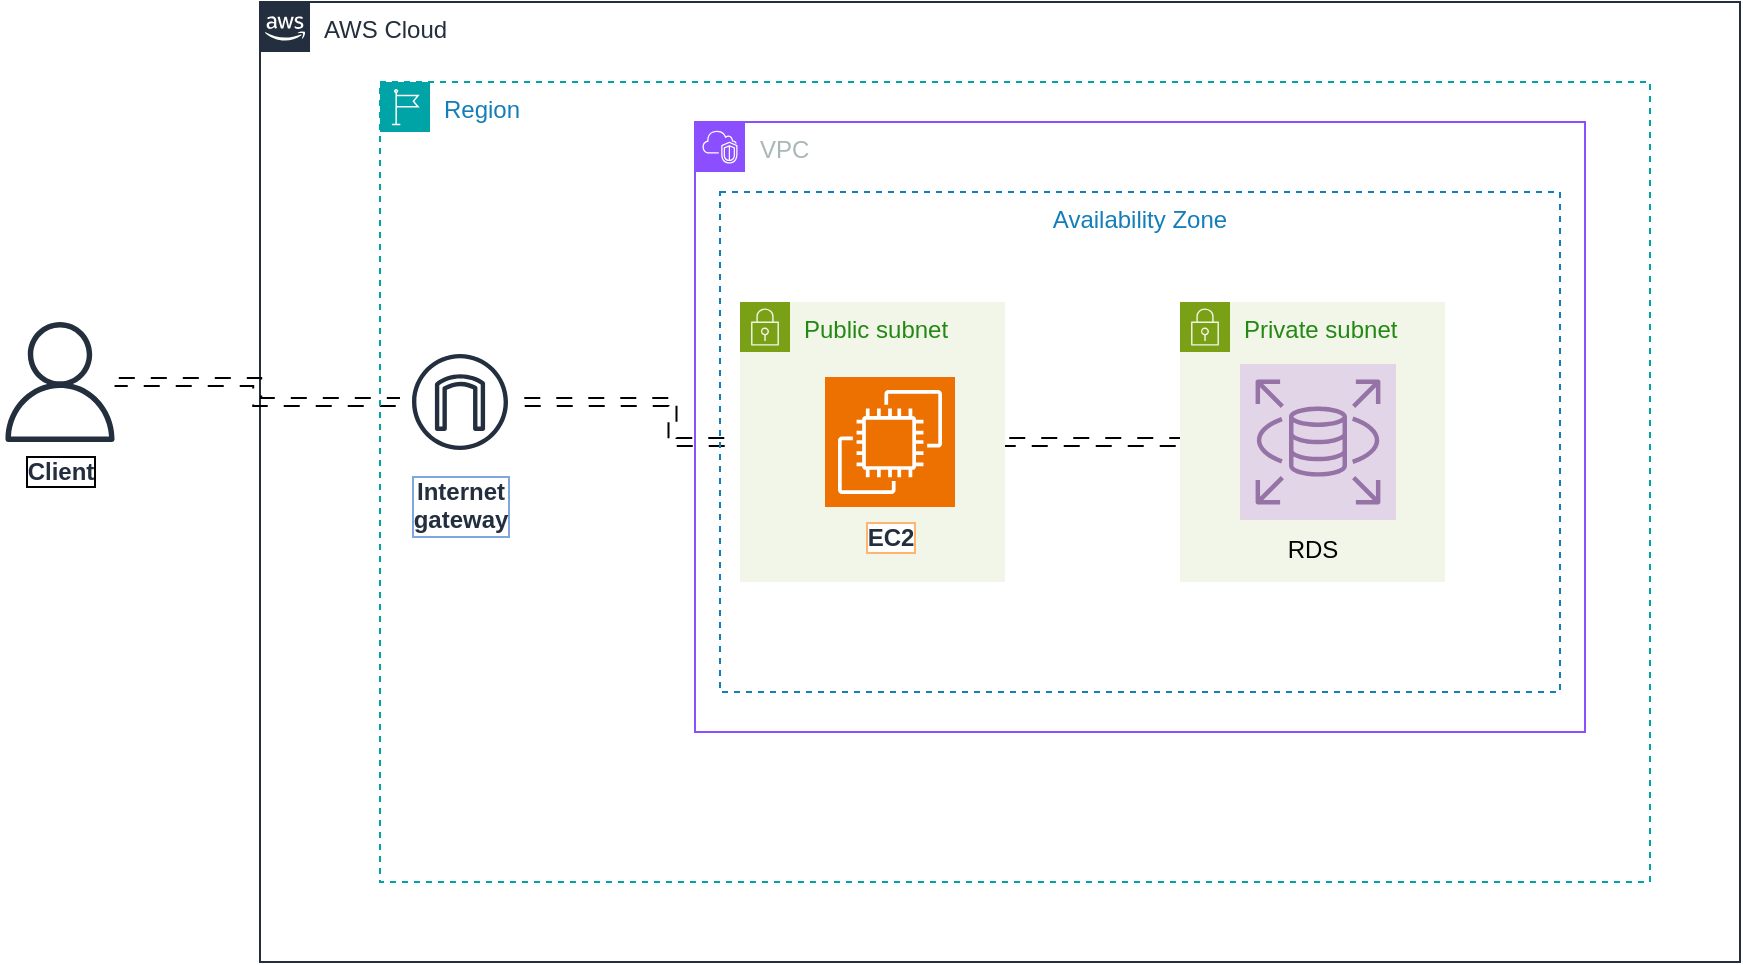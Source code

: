 <mxfile version="26.2.13">
  <diagram id="Ht1M8jgEwFfnCIfOTk4-" name="Page-1">
    <mxGraphModel dx="1305" dy="659" grid="1" gridSize="10" guides="1" tooltips="1" connect="1" arrows="1" fold="1" page="1" pageScale="1" pageWidth="1169" pageHeight="827" math="0" shadow="0">
      <root>
        <mxCell id="0" />
        <mxCell id="1" parent="0" />
        <mxCell id="Gd5muSknLl1hoR8JFERJ-35" value="AWS Cloud" style="points=[[0,0],[0.25,0],[0.5,0],[0.75,0],[1,0],[1,0.25],[1,0.5],[1,0.75],[1,1],[0.75,1],[0.5,1],[0.25,1],[0,1],[0,0.75],[0,0.5],[0,0.25]];outlineConnect=0;gradientColor=none;html=1;whiteSpace=wrap;fontSize=12;fontStyle=0;container=1;pointerEvents=0;collapsible=0;recursiveResize=0;shape=mxgraph.aws4.group;grIcon=mxgraph.aws4.group_aws_cloud_alt;strokeColor=#232F3E;fillColor=none;verticalAlign=top;align=left;spacingLeft=30;fontColor=#232F3E;dashed=0;" parent="1" vertex="1">
          <mxGeometry x="170" y="150" width="740" height="480" as="geometry" />
        </mxCell>
        <mxCell id="Gd5muSknLl1hoR8JFERJ-40" style="edgeStyle=orthogonalEdgeStyle;rounded=0;orthogonalLoop=1;jettySize=auto;html=1;shape=link;flowAnimation=1;" parent="1" source="Gd5muSknLl1hoR8JFERJ-41" target="Gd5muSknLl1hoR8JFERJ-39" edge="1">
          <mxGeometry relative="1" as="geometry" />
        </mxCell>
        <mxCell id="Gd5muSknLl1hoR8JFERJ-41" value="Client" style="sketch=0;outlineConnect=0;fontColor=#232F3E;gradientColor=none;fillColor=#232F3D;strokeColor=none;dashed=0;verticalLabelPosition=bottom;verticalAlign=top;align=center;html=1;fontSize=12;fontStyle=1;aspect=fixed;pointerEvents=1;shape=mxgraph.aws4.user;labelBorderColor=default;labelBackgroundColor=default;" parent="1" vertex="1">
          <mxGeometry x="40" y="310" width="60" height="60" as="geometry" />
        </mxCell>
        <mxCell id="Gd5muSknLl1hoR8JFERJ-42" style="edgeStyle=orthogonalEdgeStyle;rounded=0;orthogonalLoop=1;jettySize=auto;html=1;shape=link;flowAnimation=1;" parent="1" source="Gd5muSknLl1hoR8JFERJ-32" target="Gd5muSknLl1hoR8JFERJ-39" edge="1">
          <mxGeometry relative="1" as="geometry" />
        </mxCell>
        <mxCell id="Gd5muSknLl1hoR8JFERJ-36" value="Region" style="points=[[0,0],[0.25,0],[0.5,0],[0.75,0],[1,0],[1,0.25],[1,0.5],[1,0.75],[1,1],[0.75,1],[0.5,1],[0.25,1],[0,1],[0,0.75],[0,0.5],[0,0.25]];outlineConnect=0;gradientColor=none;html=1;whiteSpace=wrap;fontSize=12;fontStyle=0;container=1;pointerEvents=0;collapsible=0;recursiveResize=0;shape=mxgraph.aws4.group;grIcon=mxgraph.aws4.group_region;strokeColor=#00A4A6;fillColor=none;verticalAlign=top;align=left;spacingLeft=30;fontColor=#147EBA;dashed=1;" parent="1" vertex="1">
          <mxGeometry x="230" y="190" width="635" height="400" as="geometry" />
        </mxCell>
        <mxCell id="Gd5muSknLl1hoR8JFERJ-39" value="Internet&#xa;gateway" style="sketch=0;outlineConnect=0;fontColor=#232F3E;gradientColor=none;strokeColor=#232F3E;fillColor=#ffffff;dashed=0;verticalLabelPosition=bottom;verticalAlign=top;align=center;html=1;fontSize=12;fontStyle=1;aspect=fixed;shape=mxgraph.aws4.resourceIcon;resIcon=mxgraph.aws4.internet_gateway;labelBorderColor=#7EA6E0;labelBackgroundColor=default;" parent="Gd5muSknLl1hoR8JFERJ-36" vertex="1">
          <mxGeometry x="10" y="130" width="60" height="60" as="geometry" />
        </mxCell>
        <mxCell id="Gd5muSknLl1hoR8JFERJ-29" value="VPC" style="points=[[0,0],[0.25,0],[0.5,0],[0.75,0],[1,0],[1,0.25],[1,0.5],[1,0.75],[1,1],[0.75,1],[0.5,1],[0.25,1],[0,1],[0,0.75],[0,0.5],[0,0.25]];outlineConnect=0;gradientColor=none;html=1;whiteSpace=wrap;fontSize=12;fontStyle=0;container=1;pointerEvents=0;collapsible=0;recursiveResize=0;shape=mxgraph.aws4.group;grIcon=mxgraph.aws4.group_vpc2;strokeColor=#8C4FFF;fillColor=none;verticalAlign=top;align=left;spacingLeft=30;fontColor=#AAB7B8;dashed=0;" parent="1" vertex="1">
          <mxGeometry x="387.5" y="210" width="445" height="305" as="geometry" />
        </mxCell>
        <mxCell id="TUdAGhLWbkvQ-OCVNuYD-8" value="" style="edgeStyle=orthogonalEdgeStyle;rounded=0;orthogonalLoop=1;jettySize=auto;html=1;shape=link;flowAnimation=1;" edge="1" parent="Gd5muSknLl1hoR8JFERJ-29" source="Gd5muSknLl1hoR8JFERJ-31" target="TUdAGhLWbkvQ-OCVNuYD-7">
          <mxGeometry relative="1" as="geometry" />
        </mxCell>
        <mxCell id="Gd5muSknLl1hoR8JFERJ-31" value="Public subnet" style="points=[[0,0],[0.25,0],[0.5,0],[0.75,0],[1,0],[1,0.25],[1,0.5],[1,0.75],[1,1],[0.75,1],[0.5,1],[0.25,1],[0,1],[0,0.75],[0,0.5],[0,0.25]];outlineConnect=0;gradientColor=none;html=1;whiteSpace=wrap;fontSize=12;fontStyle=0;container=1;pointerEvents=0;collapsible=0;recursiveResize=0;shape=mxgraph.aws4.group;grIcon=mxgraph.aws4.group_security_group;grStroke=0;strokeColor=#7AA116;fillColor=#F2F6E8;verticalAlign=top;align=left;spacingLeft=30;fontColor=#248814;dashed=0;" parent="Gd5muSknLl1hoR8JFERJ-29" vertex="1">
          <mxGeometry x="22.5" y="90" width="132.5" height="140" as="geometry" />
        </mxCell>
        <mxCell id="Gd5muSknLl1hoR8JFERJ-32" value="EC2" style="sketch=0;points=[[0,0,0],[0.25,0,0],[0.5,0,0],[0.75,0,0],[1,0,0],[0,1,0],[0.25,1,0],[0.5,1,0],[0.75,1,0],[1,1,0],[0,0.25,0],[0,0.5,0],[0,0.75,0],[1,0.25,0],[1,0.5,0],[1,0.75,0]];outlineConnect=0;fontColor=#232F3E;fillColor=#ED7100;strokeColor=#ffffff;dashed=0;verticalLabelPosition=bottom;verticalAlign=top;align=center;html=1;fontSize=12;fontStyle=1;aspect=fixed;shape=mxgraph.aws4.resourceIcon;resIcon=mxgraph.aws4.ec2;labelBackgroundColor=default;labelBorderColor=#FFB570;" parent="Gd5muSknLl1hoR8JFERJ-29" vertex="1">
          <mxGeometry x="65" y="127.5" width="65" height="65" as="geometry" />
        </mxCell>
        <mxCell id="TUdAGhLWbkvQ-OCVNuYD-7" value="Private subnet" style="points=[[0,0],[0.25,0],[0.5,0],[0.75,0],[1,0],[1,0.25],[1,0.5],[1,0.75],[1,1],[0.75,1],[0.5,1],[0.25,1],[0,1],[0,0.75],[0,0.5],[0,0.25]];outlineConnect=0;gradientColor=none;html=1;whiteSpace=wrap;fontSize=12;fontStyle=0;container=1;pointerEvents=0;collapsible=0;recursiveResize=0;shape=mxgraph.aws4.group;grIcon=mxgraph.aws4.group_security_group;grStroke=0;strokeColor=#7AA116;fillColor=#F2F6E8;verticalAlign=top;align=left;spacingLeft=30;fontColor=#248814;dashed=0;" vertex="1" parent="Gd5muSknLl1hoR8JFERJ-29">
          <mxGeometry x="242.5" y="90" width="132.5" height="140" as="geometry" />
        </mxCell>
        <mxCell id="Gd5muSknLl1hoR8JFERJ-55" value="RDS" style="text;html=1;align=center;verticalAlign=middle;whiteSpace=wrap;rounded=0;" parent="TUdAGhLWbkvQ-OCVNuYD-7" vertex="1">
          <mxGeometry x="45.63" y="114" width="41.25" height="20" as="geometry" />
        </mxCell>
        <mxCell id="Gd5muSknLl1hoR8JFERJ-48" value="" style="sketch=0;points=[[0,0,0],[0.25,0,0],[0.5,0,0],[0.75,0,0],[1,0,0],[0,1,0],[0.25,1,0],[0.5,1,0],[0.75,1,0],[1,1,0],[0,0.25,0],[0,0.5,0],[0,0.75,0],[1,0.25,0],[1,0.5,0],[1,0.75,0]];outlineConnect=0;dashed=0;verticalLabelPosition=bottom;verticalAlign=top;align=left;html=1;fontSize=12;fontStyle=0;aspect=fixed;shape=mxgraph.aws4.resourceIcon;resIcon=mxgraph.aws4.rds;fillColor=#e1d5e7;strokeColor=#9673a6;" parent="TUdAGhLWbkvQ-OCVNuYD-7" vertex="1">
          <mxGeometry x="30" y="31" width="78" height="78" as="geometry" />
        </mxCell>
        <mxCell id="Gd5muSknLl1hoR8JFERJ-30" value="Availability Zone" style="fillColor=none;strokeColor=#147EBA;dashed=1;verticalAlign=top;fontStyle=0;fontColor=#147EBA;whiteSpace=wrap;html=1;" parent="Gd5muSknLl1hoR8JFERJ-29" vertex="1">
          <mxGeometry x="12.5" y="35" width="420" height="250" as="geometry" />
        </mxCell>
      </root>
    </mxGraphModel>
  </diagram>
</mxfile>

